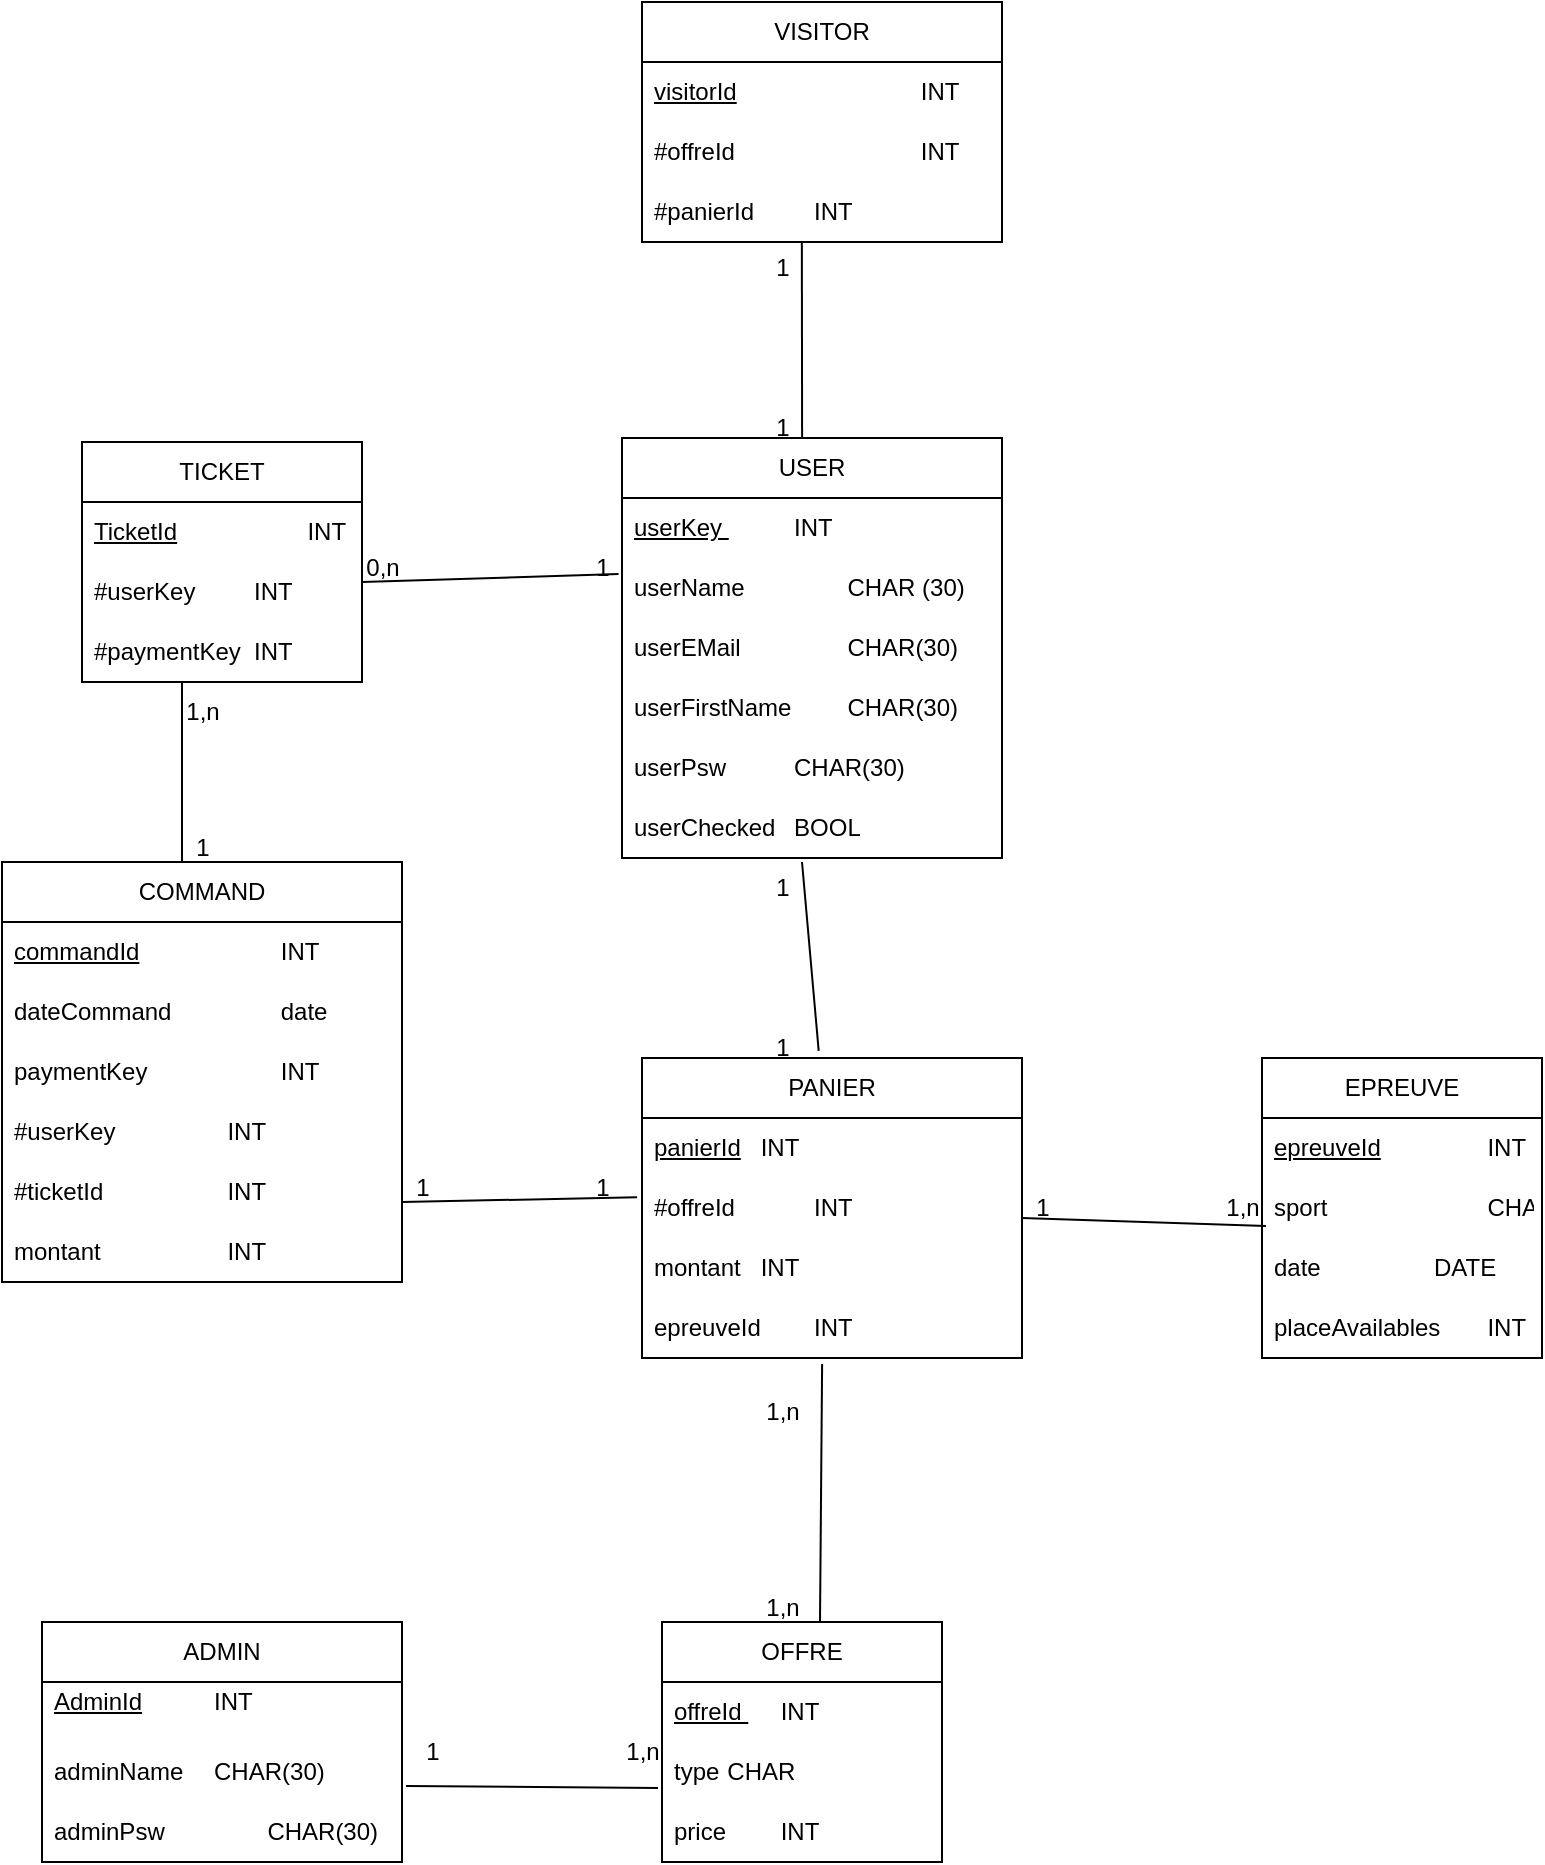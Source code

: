 <mxfile version="24.3.0" type="github">
  <diagram name="Page-1" id="2JwKhzk1J1PClhYfbeoG">
    <mxGraphModel dx="1434" dy="746" grid="1" gridSize="10" guides="1" tooltips="1" connect="1" arrows="1" fold="1" page="1" pageScale="1" pageWidth="827" pageHeight="1169" math="0" shadow="0">
      <root>
        <mxCell id="0" />
        <mxCell id="1" parent="0" />
        <mxCell id="u-pjY7AXsH__m8VhKOcE-1" value="USER" style="swimlane;fontStyle=0;childLayout=stackLayout;horizontal=1;startSize=30;horizontalStack=0;resizeParent=1;resizeParentMax=0;resizeLast=0;collapsible=1;marginBottom=0;whiteSpace=wrap;html=1;" parent="1" vertex="1">
          <mxGeometry x="340" y="328" width="190" height="210" as="geometry" />
        </mxCell>
        <mxCell id="u-pjY7AXsH__m8VhKOcE-2" value="&lt;u&gt;userKey &lt;/u&gt;&lt;span style=&quot;white-space: pre;&quot;&gt;&#x9;&lt;/span&gt;&lt;span style=&quot;white-space: pre;&quot;&gt;&#x9;&lt;/span&gt;INT&lt;u&gt;&lt;br&gt;&lt;/u&gt;" style="text;strokeColor=none;fillColor=none;align=left;verticalAlign=middle;spacingLeft=4;spacingRight=4;overflow=hidden;points=[[0,0.5],[1,0.5]];portConstraint=eastwest;rotatable=0;whiteSpace=wrap;html=1;" parent="u-pjY7AXsH__m8VhKOcE-1" vertex="1">
          <mxGeometry y="30" width="190" height="30" as="geometry" />
        </mxCell>
        <mxCell id="u-pjY7AXsH__m8VhKOcE-4" value="userName &lt;span style=&quot;white-space: pre;&quot;&gt;&#x9;&lt;/span&gt;&lt;span style=&quot;white-space: pre;&quot;&gt;&#x9;&lt;/span&gt;CHAR (30)" style="text;strokeColor=none;fillColor=none;align=left;verticalAlign=middle;spacingLeft=4;spacingRight=4;overflow=hidden;points=[[0,0.5],[1,0.5]];portConstraint=eastwest;rotatable=0;whiteSpace=wrap;html=1;" parent="u-pjY7AXsH__m8VhKOcE-1" vertex="1">
          <mxGeometry y="60" width="190" height="30" as="geometry" />
        </mxCell>
        <mxCell id="u-pjY7AXsH__m8VhKOcE-31" value="userEMail&lt;span style=&quot;white-space: pre;&quot;&gt;&#x9;&lt;/span&gt;&lt;span style=&quot;white-space: pre;&quot;&gt;&#x9;&lt;/span&gt;CHAR(30)" style="text;strokeColor=none;fillColor=none;align=left;verticalAlign=middle;spacingLeft=4;spacingRight=4;overflow=hidden;points=[[0,0.5],[1,0.5]];portConstraint=eastwest;rotatable=0;whiteSpace=wrap;html=1;" parent="u-pjY7AXsH__m8VhKOcE-1" vertex="1">
          <mxGeometry y="90" width="190" height="30" as="geometry" />
        </mxCell>
        <mxCell id="u-pjY7AXsH__m8VhKOcE-30" value="userFirstName &lt;span style=&quot;white-space: pre;&quot;&gt;&#x9;&lt;/span&gt;CHAR(30)" style="text;strokeColor=none;fillColor=none;align=left;verticalAlign=middle;spacingLeft=4;spacingRight=4;overflow=hidden;points=[[0,0.5],[1,0.5]];portConstraint=eastwest;rotatable=0;whiteSpace=wrap;html=1;" parent="u-pjY7AXsH__m8VhKOcE-1" vertex="1">
          <mxGeometry y="120" width="190" height="30" as="geometry" />
        </mxCell>
        <mxCell id="u-pjY7AXsH__m8VhKOcE-32" value="userPsw&lt;span style=&quot;white-space: pre;&quot;&gt;&#x9;&lt;/span&gt;&lt;span style=&quot;white-space: pre;&quot;&gt;&#x9;&lt;/span&gt;CHAR(30)" style="text;strokeColor=none;fillColor=none;align=left;verticalAlign=middle;spacingLeft=4;spacingRight=4;overflow=hidden;points=[[0,0.5],[1,0.5]];portConstraint=eastwest;rotatable=0;whiteSpace=wrap;html=1;" parent="u-pjY7AXsH__m8VhKOcE-1" vertex="1">
          <mxGeometry y="150" width="190" height="30" as="geometry" />
        </mxCell>
        <mxCell id="u-pjY7AXsH__m8VhKOcE-3" value="userChecked &lt;span style=&quot;white-space: pre;&quot;&gt;&#x9;&lt;/span&gt;BOOL" style="text;strokeColor=none;fillColor=none;align=left;verticalAlign=middle;spacingLeft=4;spacingRight=4;overflow=hidden;points=[[0,0.5],[1,0.5]];portConstraint=eastwest;rotatable=0;whiteSpace=wrap;html=1;" parent="u-pjY7AXsH__m8VhKOcE-1" vertex="1">
          <mxGeometry y="180" width="190" height="30" as="geometry" />
        </mxCell>
        <mxCell id="u-pjY7AXsH__m8VhKOcE-9" value="OFFRE " style="swimlane;fontStyle=0;childLayout=stackLayout;horizontal=1;startSize=30;horizontalStack=0;resizeParent=1;resizeParentMax=0;resizeLast=0;collapsible=1;marginBottom=0;whiteSpace=wrap;html=1;" parent="1" vertex="1">
          <mxGeometry x="360" y="920" width="140" height="120" as="geometry" />
        </mxCell>
        <mxCell id="u-pjY7AXsH__m8VhKOcE-10" value="&lt;u&gt;offreId&amp;nbsp;&lt;/u&gt;&lt;span style=&quot;white-space: pre;&quot;&gt;&#x9;&lt;/span&gt;INT&lt;u&gt; &lt;/u&gt;" style="text;strokeColor=none;fillColor=none;align=left;verticalAlign=middle;spacingLeft=4;spacingRight=4;overflow=hidden;points=[[0,0.5],[1,0.5]];portConstraint=eastwest;rotatable=0;whiteSpace=wrap;html=1;" parent="u-pjY7AXsH__m8VhKOcE-9" vertex="1">
          <mxGeometry y="30" width="140" height="30" as="geometry" />
        </mxCell>
        <mxCell id="u-pjY7AXsH__m8VhKOcE-11" value="type&lt;span style=&quot;white-space: pre;&quot;&gt;&#x9;&lt;/span&gt;CHAR " style="text;strokeColor=none;fillColor=none;align=left;verticalAlign=middle;spacingLeft=4;spacingRight=4;overflow=hidden;points=[[0,0.5],[1,0.5]];portConstraint=eastwest;rotatable=0;whiteSpace=wrap;html=1;" parent="u-pjY7AXsH__m8VhKOcE-9" vertex="1">
          <mxGeometry y="60" width="140" height="30" as="geometry" />
        </mxCell>
        <mxCell id="u-pjY7AXsH__m8VhKOcE-12" value="price&lt;span style=&quot;white-space: pre;&quot;&gt;&#x9;&lt;/span&gt;INT" style="text;strokeColor=none;fillColor=none;align=left;verticalAlign=middle;spacingLeft=4;spacingRight=4;overflow=hidden;points=[[0,0.5],[1,0.5]];portConstraint=eastwest;rotatable=0;whiteSpace=wrap;html=1;" parent="u-pjY7AXsH__m8VhKOcE-9" vertex="1">
          <mxGeometry y="90" width="140" height="30" as="geometry" />
        </mxCell>
        <mxCell id="u-pjY7AXsH__m8VhKOcE-13" value="ADMIN" style="swimlane;fontStyle=0;childLayout=stackLayout;horizontal=1;startSize=30;horizontalStack=0;resizeParent=1;resizeParentMax=0;resizeLast=0;collapsible=1;marginBottom=0;whiteSpace=wrap;html=1;" parent="1" vertex="1">
          <mxGeometry x="50" y="920" width="180" height="120" as="geometry" />
        </mxCell>
        <mxCell id="u-pjY7AXsH__m8VhKOcE-14" value="&lt;u&gt;AdminId&lt;/u&gt;&lt;span style=&quot;white-space: pre;&quot;&gt;&#x9;&lt;/span&gt;&lt;span style=&quot;white-space: pre;&quot;&gt;&#x9;&lt;/span&gt;INT &lt;span style=&quot;white-space: pre;&quot;&gt;&#x9;&lt;/span&gt;&lt;span style=&quot;white-space: pre;&quot;&gt;&#x9;&lt;/span&gt;&lt;span style=&quot;white-space: pre;&quot;&gt;&#x9;&lt;/span&gt;&lt;span style=&quot;white-space: pre;&quot;&gt;&#x9;&lt;/span&gt;&lt;span style=&quot;white-space: pre;&quot;&gt;&#x9;&lt;/span&gt;" style="text;strokeColor=none;fillColor=none;align=left;verticalAlign=middle;spacingLeft=4;spacingRight=4;overflow=hidden;points=[[0,0.5],[1,0.5]];portConstraint=eastwest;rotatable=0;whiteSpace=wrap;html=1;" parent="u-pjY7AXsH__m8VhKOcE-13" vertex="1">
          <mxGeometry y="30" width="180" height="30" as="geometry" />
        </mxCell>
        <mxCell id="u-pjY7AXsH__m8VhKOcE-15" value="adminName&lt;span style=&quot;white-space: pre;&quot;&gt;&#x9;&lt;/span&gt;CHAR(30)" style="text;strokeColor=none;fillColor=none;align=left;verticalAlign=middle;spacingLeft=4;spacingRight=4;overflow=hidden;points=[[0,0.5],[1,0.5]];portConstraint=eastwest;rotatable=0;whiteSpace=wrap;html=1;" parent="u-pjY7AXsH__m8VhKOcE-13" vertex="1">
          <mxGeometry y="60" width="180" height="30" as="geometry" />
        </mxCell>
        <mxCell id="u-pjY7AXsH__m8VhKOcE-16" value="adminPsw&lt;span style=&quot;white-space: pre;&quot;&gt;&#x9;&lt;/span&gt;&lt;span style=&quot;white-space: pre;&quot;&gt;&#x9;&lt;/span&gt;CHAR(30)" style="text;strokeColor=none;fillColor=none;align=left;verticalAlign=middle;spacingLeft=4;spacingRight=4;overflow=hidden;points=[[0,0.5],[1,0.5]];portConstraint=eastwest;rotatable=0;whiteSpace=wrap;html=1;" parent="u-pjY7AXsH__m8VhKOcE-13" vertex="1">
          <mxGeometry y="90" width="180" height="30" as="geometry" />
        </mxCell>
        <mxCell id="u-pjY7AXsH__m8VhKOcE-17" value="VISITOR" style="swimlane;fontStyle=0;childLayout=stackLayout;horizontal=1;startSize=30;horizontalStack=0;resizeParent=1;resizeParentMax=0;resizeLast=0;collapsible=1;marginBottom=0;whiteSpace=wrap;html=1;" parent="1" vertex="1">
          <mxGeometry x="350" y="110" width="180" height="120" as="geometry" />
        </mxCell>
        <mxCell id="u-pjY7AXsH__m8VhKOcE-18" value="&lt;u&gt;visitorId&lt;span style=&quot;white-space: pre;&quot;&gt;&#x9;&lt;/span&gt;&lt;/u&gt;&lt;span style=&quot;white-space: pre;&quot;&gt;&lt;/span&gt;&lt;span style=&quot;white-space: pre;&quot;&gt;&#x9;&lt;/span&gt;&lt;span style=&quot;white-space: pre;&quot;&gt;&#x9;&lt;span style=&quot;white-space: pre;&quot;&gt;&#x9;&lt;/span&gt;&lt;/span&gt;INT" style="text;strokeColor=none;fillColor=none;align=left;verticalAlign=middle;spacingLeft=4;spacingRight=4;overflow=hidden;points=[[0,0.5],[1,0.5]];portConstraint=eastwest;rotatable=0;whiteSpace=wrap;html=1;" parent="u-pjY7AXsH__m8VhKOcE-17" vertex="1">
          <mxGeometry y="30" width="180" height="30" as="geometry" />
        </mxCell>
        <mxCell id="u-pjY7AXsH__m8VhKOcE-19" value="#offreId&lt;span style=&quot;white-space: pre;&quot;&gt;&#x9;&lt;/span&gt;&lt;span style=&quot;white-space: pre;&quot;&gt;&#x9;&lt;/span&gt;&lt;span style=&quot;white-space: pre;&quot;&gt;&#x9;&lt;span style=&quot;white-space: pre;&quot;&gt;&#x9;&lt;/span&gt;&lt;/span&gt;INT" style="text;strokeColor=none;fillColor=none;align=left;verticalAlign=middle;spacingLeft=4;spacingRight=4;overflow=hidden;points=[[0,0.5],[1,0.5]];portConstraint=eastwest;rotatable=0;whiteSpace=wrap;html=1;" parent="u-pjY7AXsH__m8VhKOcE-17" vertex="1">
          <mxGeometry y="60" width="180" height="30" as="geometry" />
        </mxCell>
        <mxCell id="u-pjY7AXsH__m8VhKOcE-20" value="#panierId&lt;span style=&quot;white-space: pre;&quot;&gt;&#x9;&lt;/span&gt;&lt;span style=&quot;white-space: pre;&quot;&gt;&#x9;&lt;/span&gt;INT" style="text;strokeColor=none;fillColor=none;align=left;verticalAlign=middle;spacingLeft=4;spacingRight=4;overflow=hidden;points=[[0,0.5],[1,0.5]];portConstraint=eastwest;rotatable=0;whiteSpace=wrap;html=1;" parent="u-pjY7AXsH__m8VhKOcE-17" vertex="1">
          <mxGeometry y="90" width="180" height="30" as="geometry" />
        </mxCell>
        <mxCell id="u-pjY7AXsH__m8VhKOcE-21" value="COMMAND" style="swimlane;fontStyle=0;childLayout=stackLayout;horizontal=1;startSize=30;horizontalStack=0;resizeParent=1;resizeParentMax=0;resizeLast=0;collapsible=1;marginBottom=0;whiteSpace=wrap;html=1;" parent="1" vertex="1">
          <mxGeometry x="30" y="540" width="200" height="210" as="geometry" />
        </mxCell>
        <mxCell id="u-pjY7AXsH__m8VhKOcE-22" value="&lt;u&gt;commandId&lt;/u&gt;&lt;span style=&quot;white-space: pre;&quot;&gt;&#x9;&lt;/span&gt;&lt;span style=&quot;white-space: pre;&quot;&gt;&#x9;&lt;/span&gt;&lt;span style=&quot;white-space: pre;&quot;&gt;&#x9;&lt;/span&gt;INT" style="text;strokeColor=none;fillColor=none;align=left;verticalAlign=middle;spacingLeft=4;spacingRight=4;overflow=hidden;points=[[0,0.5],[1,0.5]];portConstraint=eastwest;rotatable=0;whiteSpace=wrap;html=1;" parent="u-pjY7AXsH__m8VhKOcE-21" vertex="1">
          <mxGeometry y="30" width="200" height="30" as="geometry" />
        </mxCell>
        <mxCell id="u-pjY7AXsH__m8VhKOcE-23" value="dateCommand&lt;span style=&quot;white-space: pre;&quot;&gt;&#x9;&lt;/span&gt;&lt;span style=&quot;white-space: pre;&quot;&gt;&#x9;&lt;/span&gt;&lt;span style=&quot;white-space: pre;&quot;&gt;date&lt;/span&gt;" style="text;strokeColor=none;fillColor=none;align=left;verticalAlign=middle;spacingLeft=4;spacingRight=4;overflow=hidden;points=[[0,0.5],[1,0.5]];portConstraint=eastwest;rotatable=0;whiteSpace=wrap;html=1;" parent="u-pjY7AXsH__m8VhKOcE-21" vertex="1">
          <mxGeometry y="60" width="200" height="30" as="geometry" />
        </mxCell>
        <mxCell id="u-pjY7AXsH__m8VhKOcE-24" value="paymentKey&lt;span style=&quot;white-space: pre;&quot;&gt;&#x9;&lt;/span&gt;&lt;span style=&quot;white-space: pre;&quot;&gt;&#x9;&lt;/span&gt;&lt;span style=&quot;white-space: pre;&quot;&gt;&#x9;&lt;/span&gt;INT" style="text;strokeColor=none;fillColor=none;align=left;verticalAlign=middle;spacingLeft=4;spacingRight=4;overflow=hidden;points=[[0,0.5],[1,0.5]];portConstraint=eastwest;rotatable=0;whiteSpace=wrap;html=1;" parent="u-pjY7AXsH__m8VhKOcE-21" vertex="1">
          <mxGeometry y="90" width="200" height="30" as="geometry" />
        </mxCell>
        <mxCell id="u-pjY7AXsH__m8VhKOcE-37" value="#userKey&lt;span style=&quot;white-space: pre;&quot;&gt;&#x9;&lt;/span&gt;&lt;span style=&quot;white-space: pre;&quot;&gt;&#x9;&lt;/span&gt;&lt;span style=&quot;white-space: pre;&quot;&gt;&#x9;&lt;/span&gt;INT" style="text;strokeColor=none;fillColor=none;align=left;verticalAlign=middle;spacingLeft=4;spacingRight=4;overflow=hidden;points=[[0,0.5],[1,0.5]];portConstraint=eastwest;rotatable=0;whiteSpace=wrap;html=1;" parent="u-pjY7AXsH__m8VhKOcE-21" vertex="1">
          <mxGeometry y="120" width="200" height="30" as="geometry" />
        </mxCell>
        <mxCell id="u-pjY7AXsH__m8VhKOcE-38" value="#ticketId&lt;span style=&quot;white-space: pre;&quot;&gt;&#x9;&lt;/span&gt;&lt;span style=&quot;white-space: pre;&quot;&gt;&#x9;&lt;/span&gt;&lt;span style=&quot;white-space: pre;&quot;&gt;&#x9;&lt;/span&gt;INT" style="text;strokeColor=none;fillColor=none;align=left;verticalAlign=middle;spacingLeft=4;spacingRight=4;overflow=hidden;points=[[0,0.5],[1,0.5]];portConstraint=eastwest;rotatable=0;whiteSpace=wrap;html=1;" parent="u-pjY7AXsH__m8VhKOcE-21" vertex="1">
          <mxGeometry y="150" width="200" height="30" as="geometry" />
        </mxCell>
        <mxCell id="u-pjY7AXsH__m8VhKOcE-39" value="montant&lt;span style=&quot;white-space: pre;&quot;&gt;&#x9;&lt;/span&gt;&lt;span style=&quot;white-space: pre;&quot;&gt;&#x9;&lt;/span&gt;&lt;span style=&quot;white-space: pre;&quot;&gt;&#x9;&lt;/span&gt;INT" style="text;strokeColor=none;fillColor=none;align=left;verticalAlign=middle;spacingLeft=4;spacingRight=4;overflow=hidden;points=[[0,0.5],[1,0.5]];portConstraint=eastwest;rotatable=0;whiteSpace=wrap;html=1;" parent="u-pjY7AXsH__m8VhKOcE-21" vertex="1">
          <mxGeometry y="180" width="200" height="30" as="geometry" />
        </mxCell>
        <mxCell id="u-pjY7AXsH__m8VhKOcE-25" value="TICKET" style="swimlane;fontStyle=0;childLayout=stackLayout;horizontal=1;startSize=30;horizontalStack=0;resizeParent=1;resizeParentMax=0;resizeLast=0;collapsible=1;marginBottom=0;whiteSpace=wrap;html=1;" parent="1" vertex="1">
          <mxGeometry x="70" y="330" width="140" height="120" as="geometry" />
        </mxCell>
        <mxCell id="u-pjY7AXsH__m8VhKOcE-26" value="&lt;u&gt;TicketId&lt;/u&gt;&lt;span style=&quot;white-space: pre;&quot;&gt;&#x9;&lt;/span&gt;&lt;span style=&quot;white-space: pre;&quot;&gt;&#x9;&lt;span style=&quot;white-space: pre;&quot;&gt;&#x9;&lt;/span&gt;&lt;/span&gt;INT" style="text;strokeColor=none;fillColor=none;align=left;verticalAlign=middle;spacingLeft=4;spacingRight=4;overflow=hidden;points=[[0,0.5],[1,0.5]];portConstraint=eastwest;rotatable=0;whiteSpace=wrap;html=1;" parent="u-pjY7AXsH__m8VhKOcE-25" vertex="1">
          <mxGeometry y="30" width="140" height="30" as="geometry" />
        </mxCell>
        <mxCell id="u-pjY7AXsH__m8VhKOcE-27" value="#userKey&lt;span style=&quot;white-space: pre;&quot;&gt;&#x9;&lt;span style=&quot;white-space: pre;&quot;&gt;&#x9;&lt;/span&gt;&lt;/span&gt;INT" style="text;strokeColor=none;fillColor=none;align=left;verticalAlign=middle;spacingLeft=4;spacingRight=4;overflow=hidden;points=[[0,0.5],[1,0.5]];portConstraint=eastwest;rotatable=0;whiteSpace=wrap;html=1;" parent="u-pjY7AXsH__m8VhKOcE-25" vertex="1">
          <mxGeometry y="60" width="140" height="30" as="geometry" />
        </mxCell>
        <mxCell id="u-pjY7AXsH__m8VhKOcE-28" value="#paymentKey&lt;span style=&quot;white-space: pre;&quot;&gt;&#x9;&lt;/span&gt;INT" style="text;strokeColor=none;fillColor=none;align=left;verticalAlign=middle;spacingLeft=4;spacingRight=4;overflow=hidden;points=[[0,0.5],[1,0.5]];portConstraint=eastwest;rotatable=0;whiteSpace=wrap;html=1;" parent="u-pjY7AXsH__m8VhKOcE-25" vertex="1">
          <mxGeometry y="90" width="140" height="30" as="geometry" />
        </mxCell>
        <mxCell id="u-pjY7AXsH__m8VhKOcE-33" value="PANIER" style="swimlane;fontStyle=0;childLayout=stackLayout;horizontal=1;startSize=30;horizontalStack=0;resizeParent=1;resizeParentMax=0;resizeLast=0;collapsible=1;marginBottom=0;whiteSpace=wrap;html=1;" parent="1" vertex="1">
          <mxGeometry x="350" y="638" width="190" height="150" as="geometry" />
        </mxCell>
        <mxCell id="u-pjY7AXsH__m8VhKOcE-34" value="&lt;u&gt;panierId&lt;/u&gt;&amp;nbsp;&lt;span style=&quot;white-space: pre;&quot;&gt;&#x9;&lt;/span&gt;INT&lt;span style=&quot;white-space: pre;&quot;&gt;&#x9;&lt;/span&gt;" style="text;strokeColor=none;fillColor=none;align=left;verticalAlign=middle;spacingLeft=4;spacingRight=4;overflow=hidden;points=[[0,0.5],[1,0.5]];portConstraint=eastwest;rotatable=0;whiteSpace=wrap;html=1;" parent="u-pjY7AXsH__m8VhKOcE-33" vertex="1">
          <mxGeometry y="30" width="190" height="30" as="geometry" />
        </mxCell>
        <mxCell id="u-pjY7AXsH__m8VhKOcE-35" value="#offreId&lt;span style=&quot;white-space: pre;&quot;&gt;&#x9;&lt;/span&gt;&lt;span style=&quot;white-space: pre;&quot;&gt;&#x9;&lt;/span&gt;INT" style="text;strokeColor=none;fillColor=none;align=left;verticalAlign=middle;spacingLeft=4;spacingRight=4;overflow=hidden;points=[[0,0.5],[1,0.5]];portConstraint=eastwest;rotatable=0;whiteSpace=wrap;html=1;" parent="u-pjY7AXsH__m8VhKOcE-33" vertex="1">
          <mxGeometry y="60" width="190" height="30" as="geometry" />
        </mxCell>
        <mxCell id="u-pjY7AXsH__m8VhKOcE-36" value="montant&lt;span style=&quot;white-space: pre;&quot;&gt;&#x9;&lt;/span&gt;INT" style="text;strokeColor=none;fillColor=none;align=left;verticalAlign=middle;spacingLeft=4;spacingRight=4;overflow=hidden;points=[[0,0.5],[1,0.5]];portConstraint=eastwest;rotatable=0;whiteSpace=wrap;html=1;" parent="u-pjY7AXsH__m8VhKOcE-33" vertex="1">
          <mxGeometry y="90" width="190" height="30" as="geometry" />
        </mxCell>
        <mxCell id="sLzoj289zrE36qOuLOG1-14" value="epreuveId &lt;span style=&quot;white-space: pre;&quot;&gt;&#x9;&lt;/span&gt;INT" style="text;strokeColor=none;fillColor=none;align=left;verticalAlign=middle;spacingLeft=4;spacingRight=4;overflow=hidden;points=[[0,0.5],[1,0.5]];portConstraint=eastwest;rotatable=0;whiteSpace=wrap;html=1;" vertex="1" parent="u-pjY7AXsH__m8VhKOcE-33">
          <mxGeometry y="120" width="190" height="30" as="geometry" />
        </mxCell>
        <mxCell id="u-pjY7AXsH__m8VhKOcE-42" value="" style="endArrow=none;html=1;rounded=0;entryX=0.444;entryY=1;entryDx=0;entryDy=0;entryPerimeter=0;exitX=0.474;exitY=-0.002;exitDx=0;exitDy=0;exitPerimeter=0;" parent="1" source="u-pjY7AXsH__m8VhKOcE-1" target="u-pjY7AXsH__m8VhKOcE-20" edge="1">
          <mxGeometry width="50" height="50" relative="1" as="geometry">
            <mxPoint x="430" y="320" as="sourcePoint" />
            <mxPoint x="439" y="250" as="targetPoint" />
          </mxGeometry>
        </mxCell>
        <mxCell id="u-pjY7AXsH__m8VhKOcE-43" value="1" style="text;html=1;align=center;verticalAlign=middle;resizable=0;points=[];autosize=1;strokeColor=none;fillColor=none;" parent="1" vertex="1">
          <mxGeometry x="405" y="228" width="30" height="30" as="geometry" />
        </mxCell>
        <mxCell id="u-pjY7AXsH__m8VhKOcE-44" value="1" style="text;html=1;align=center;verticalAlign=middle;resizable=0;points=[];autosize=1;strokeColor=none;fillColor=none;" parent="1" vertex="1">
          <mxGeometry x="405" y="308" width="30" height="30" as="geometry" />
        </mxCell>
        <mxCell id="u-pjY7AXsH__m8VhKOcE-45" value="" style="endArrow=none;html=1;rounded=0;exitX=0.465;exitY=-0.024;exitDx=0;exitDy=0;exitPerimeter=0;" parent="1" source="u-pjY7AXsH__m8VhKOcE-33" edge="1">
          <mxGeometry width="50" height="50" relative="1" as="geometry">
            <mxPoint x="380" y="590" as="sourcePoint" />
            <mxPoint x="430" y="540" as="targetPoint" />
          </mxGeometry>
        </mxCell>
        <mxCell id="u-pjY7AXsH__m8VhKOcE-46" value="1" style="text;html=1;align=center;verticalAlign=middle;resizable=0;points=[];autosize=1;strokeColor=none;fillColor=none;" parent="1" vertex="1">
          <mxGeometry x="405" y="538" width="30" height="30" as="geometry" />
        </mxCell>
        <mxCell id="u-pjY7AXsH__m8VhKOcE-47" value="1" style="text;html=1;align=center;verticalAlign=middle;resizable=0;points=[];autosize=1;strokeColor=none;fillColor=none;" parent="1" vertex="1">
          <mxGeometry x="405" y="618" width="30" height="30" as="geometry" />
        </mxCell>
        <mxCell id="u-pjY7AXsH__m8VhKOcE-48" value="" style="endArrow=none;html=1;rounded=0;entryX=0.474;entryY=1.1;entryDx=0;entryDy=0;entryPerimeter=0;" parent="1" edge="1" target="sLzoj289zrE36qOuLOG1-14">
          <mxGeometry width="50" height="50" relative="1" as="geometry">
            <mxPoint x="439" y="920" as="sourcePoint" />
            <mxPoint x="439" y="800" as="targetPoint" />
          </mxGeometry>
        </mxCell>
        <mxCell id="u-pjY7AXsH__m8VhKOcE-50" value="1,n" style="text;html=1;align=center;verticalAlign=middle;resizable=0;points=[];autosize=1;strokeColor=none;fillColor=none;" parent="1" vertex="1">
          <mxGeometry x="400" y="800" width="40" height="30" as="geometry" />
        </mxCell>
        <mxCell id="u-pjY7AXsH__m8VhKOcE-52" value="1" style="text;html=1;align=center;verticalAlign=middle;resizable=0;points=[];autosize=1;strokeColor=none;fillColor=none;" parent="1" vertex="1">
          <mxGeometry x="230" y="970" width="30" height="30" as="geometry" />
        </mxCell>
        <mxCell id="u-pjY7AXsH__m8VhKOcE-53" value="1,n" style="text;html=1;align=center;verticalAlign=middle;resizable=0;points=[];autosize=1;strokeColor=none;fillColor=none;" parent="1" vertex="1">
          <mxGeometry x="330" y="970" width="40" height="30" as="geometry" />
        </mxCell>
        <mxCell id="u-pjY7AXsH__m8VhKOcE-54" value="" style="endArrow=none;html=1;rounded=0;" parent="1" edge="1">
          <mxGeometry width="50" height="50" relative="1" as="geometry">
            <mxPoint x="120" y="540" as="sourcePoint" />
            <mxPoint x="120" y="450" as="targetPoint" />
          </mxGeometry>
        </mxCell>
        <mxCell id="u-pjY7AXsH__m8VhKOcE-55" value="1" style="text;html=1;align=center;verticalAlign=middle;resizable=0;points=[];autosize=1;strokeColor=none;fillColor=none;" parent="1" vertex="1">
          <mxGeometry x="115" y="518" width="30" height="30" as="geometry" />
        </mxCell>
        <mxCell id="u-pjY7AXsH__m8VhKOcE-56" value="1,n" style="text;html=1;align=center;verticalAlign=middle;resizable=0;points=[];autosize=1;strokeColor=none;fillColor=none;" parent="1" vertex="1">
          <mxGeometry x="110" y="450" width="40" height="30" as="geometry" />
        </mxCell>
        <mxCell id="u-pjY7AXsH__m8VhKOcE-57" value="" style="endArrow=none;html=1;rounded=0;entryX=-0.009;entryY=0.267;entryDx=0;entryDy=0;entryPerimeter=0;" parent="1" target="u-pjY7AXsH__m8VhKOcE-4" edge="1">
          <mxGeometry width="50" height="50" relative="1" as="geometry">
            <mxPoint x="210" y="400" as="sourcePoint" />
            <mxPoint x="260" y="350" as="targetPoint" />
          </mxGeometry>
        </mxCell>
        <mxCell id="u-pjY7AXsH__m8VhKOcE-58" value="0,n" style="text;html=1;align=center;verticalAlign=middle;resizable=0;points=[];autosize=1;strokeColor=none;fillColor=none;" parent="1" vertex="1">
          <mxGeometry x="200" y="378" width="40" height="30" as="geometry" />
        </mxCell>
        <mxCell id="u-pjY7AXsH__m8VhKOcE-59" value="1" style="text;html=1;align=center;verticalAlign=middle;resizable=0;points=[];autosize=1;strokeColor=none;fillColor=none;" parent="1" vertex="1">
          <mxGeometry x="315" y="378" width="30" height="30" as="geometry" />
        </mxCell>
        <mxCell id="u-pjY7AXsH__m8VhKOcE-60" value="" style="endArrow=none;html=1;rounded=0;entryX=-0.013;entryY=0.322;entryDx=0;entryDy=0;entryPerimeter=0;" parent="1" target="u-pjY7AXsH__m8VhKOcE-35" edge="1">
          <mxGeometry width="50" height="50" relative="1" as="geometry">
            <mxPoint x="230" y="710" as="sourcePoint" />
            <mxPoint x="280" y="660" as="targetPoint" />
          </mxGeometry>
        </mxCell>
        <mxCell id="u-pjY7AXsH__m8VhKOcE-61" value="1" style="text;html=1;align=center;verticalAlign=middle;resizable=0;points=[];autosize=1;strokeColor=none;fillColor=none;" parent="1" vertex="1">
          <mxGeometry x="225" y="688" width="30" height="30" as="geometry" />
        </mxCell>
        <mxCell id="u-pjY7AXsH__m8VhKOcE-62" value="1" style="text;html=1;align=center;verticalAlign=middle;resizable=0;points=[];autosize=1;strokeColor=none;fillColor=none;" parent="1" vertex="1">
          <mxGeometry x="315" y="688" width="30" height="30" as="geometry" />
        </mxCell>
        <mxCell id="sLzoj289zrE36qOuLOG1-9" value="EPREUVE" style="swimlane;fontStyle=0;childLayout=stackLayout;horizontal=1;startSize=30;horizontalStack=0;resizeParent=1;resizeParentMax=0;resizeLast=0;collapsible=1;marginBottom=0;whiteSpace=wrap;html=1;" vertex="1" parent="1">
          <mxGeometry x="660" y="638" width="140" height="150" as="geometry" />
        </mxCell>
        <mxCell id="sLzoj289zrE36qOuLOG1-10" value="&lt;u&gt;epreuveId&lt;/u&gt;&lt;span style=&quot;white-space: pre;&quot;&gt;&#x9;&lt;/span&gt;&lt;span style=&quot;white-space: pre;&quot;&gt;&#x9;&lt;/span&gt;INT" style="text;strokeColor=none;fillColor=none;align=left;verticalAlign=middle;spacingLeft=4;spacingRight=4;overflow=hidden;points=[[0,0.5],[1,0.5]];portConstraint=eastwest;rotatable=0;whiteSpace=wrap;html=1;" vertex="1" parent="sLzoj289zrE36qOuLOG1-9">
          <mxGeometry y="30" width="140" height="30" as="geometry" />
        </mxCell>
        <mxCell id="sLzoj289zrE36qOuLOG1-11" value="sport&lt;span style=&quot;white-space: pre;&quot;&gt;&#x9;&lt;/span&gt;&lt;span style=&quot;white-space: pre;&quot;&gt;&#x9;&lt;/span&gt;&lt;span style=&quot;white-space: pre;&quot;&gt;&#x9;&lt;/span&gt;CHAR" style="text;strokeColor=none;fillColor=none;align=left;verticalAlign=middle;spacingLeft=4;spacingRight=4;overflow=hidden;points=[[0,0.5],[1,0.5]];portConstraint=eastwest;rotatable=0;whiteSpace=wrap;html=1;" vertex="1" parent="sLzoj289zrE36qOuLOG1-9">
          <mxGeometry y="60" width="140" height="30" as="geometry" />
        </mxCell>
        <mxCell id="sLzoj289zrE36qOuLOG1-12" value="date&lt;span style=&quot;white-space: pre;&quot;&gt;&#x9;&lt;/span&gt;&lt;span style=&quot;white-space: pre;&quot;&gt;&#x9;&lt;/span&gt;&lt;span style=&quot;white-space: pre;&quot;&gt;&#x9;&lt;/span&gt;DATE" style="text;strokeColor=none;fillColor=none;align=left;verticalAlign=middle;spacingLeft=4;spacingRight=4;overflow=hidden;points=[[0,0.5],[1,0.5]];portConstraint=eastwest;rotatable=0;whiteSpace=wrap;html=1;" vertex="1" parent="sLzoj289zrE36qOuLOG1-9">
          <mxGeometry y="90" width="140" height="30" as="geometry" />
        </mxCell>
        <mxCell id="sLzoj289zrE36qOuLOG1-13" value="placeAvailables &lt;span style=&quot;white-space: pre;&quot;&gt;&#x9;&lt;/span&gt;INT " style="text;strokeColor=none;fillColor=none;align=left;verticalAlign=middle;spacingLeft=4;spacingRight=4;overflow=hidden;points=[[0,0.5],[1,0.5]];portConstraint=eastwest;rotatable=0;whiteSpace=wrap;html=1;" vertex="1" parent="sLzoj289zrE36qOuLOG1-9">
          <mxGeometry y="120" width="140" height="30" as="geometry" />
        </mxCell>
        <mxCell id="sLzoj289zrE36qOuLOG1-15" value="" style="endArrow=none;html=1;rounded=0;entryX=0.7;entryY=1.1;entryDx=0;entryDy=0;entryPerimeter=0;exitX=1.011;exitY=0.733;exitDx=0;exitDy=0;exitPerimeter=0;" edge="1" parent="1" source="u-pjY7AXsH__m8VhKOcE-15" target="u-pjY7AXsH__m8VhKOcE-53">
          <mxGeometry width="50" height="50" relative="1" as="geometry">
            <mxPoint x="230" y="990" as="sourcePoint" />
            <mxPoint x="280" y="940" as="targetPoint" />
            <Array as="points" />
          </mxGeometry>
        </mxCell>
        <mxCell id="sLzoj289zrE36qOuLOG1-16" value="" style="endArrow=none;html=1;rounded=0;entryX=0.014;entryY=0.8;entryDx=0;entryDy=0;entryPerimeter=0;" edge="1" parent="1" target="sLzoj289zrE36qOuLOG1-11">
          <mxGeometry width="50" height="50" relative="1" as="geometry">
            <mxPoint x="540" y="718" as="sourcePoint" />
            <mxPoint x="590" y="668" as="targetPoint" />
          </mxGeometry>
        </mxCell>
        <mxCell id="sLzoj289zrE36qOuLOG1-17" value="1,n" style="text;html=1;align=center;verticalAlign=middle;resizable=0;points=[];autosize=1;strokeColor=none;fillColor=none;" vertex="1" parent="1">
          <mxGeometry x="630" y="698" width="40" height="30" as="geometry" />
        </mxCell>
        <mxCell id="sLzoj289zrE36qOuLOG1-18" value="1" style="text;html=1;align=center;verticalAlign=middle;resizable=0;points=[];autosize=1;strokeColor=none;fillColor=none;" vertex="1" parent="1">
          <mxGeometry x="535" y="698" width="30" height="30" as="geometry" />
        </mxCell>
        <mxCell id="sLzoj289zrE36qOuLOG1-19" value="1,n" style="text;html=1;align=center;verticalAlign=middle;resizable=0;points=[];autosize=1;strokeColor=none;fillColor=none;" vertex="1" parent="1">
          <mxGeometry x="400" y="898" width="40" height="30" as="geometry" />
        </mxCell>
      </root>
    </mxGraphModel>
  </diagram>
</mxfile>
